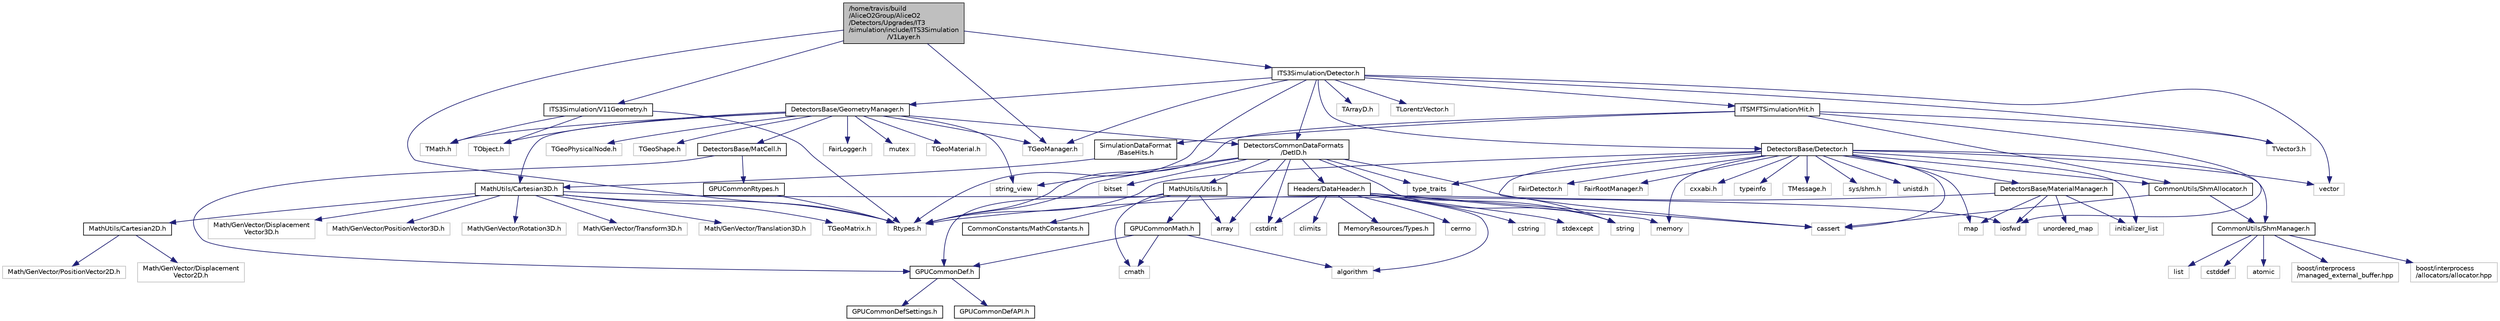 digraph "/home/travis/build/AliceO2Group/AliceO2/Detectors/Upgrades/IT3/simulation/include/ITS3Simulation/V1Layer.h"
{
 // INTERACTIVE_SVG=YES
  bgcolor="transparent";
  edge [fontname="Helvetica",fontsize="10",labelfontname="Helvetica",labelfontsize="10"];
  node [fontname="Helvetica",fontsize="10",shape=record];
  Node0 [label="/home/travis/build\l/AliceO2Group/AliceO2\l/Detectors/Upgrades/IT3\l/simulation/include/ITS3Simulation\l/V1Layer.h",height=0.2,width=0.4,color="black", fillcolor="grey75", style="filled", fontcolor="black"];
  Node0 -> Node1 [color="midnightblue",fontsize="10",style="solid",fontname="Helvetica"];
  Node1 [label="TGeoManager.h",height=0.2,width=0.4,color="grey75"];
  Node0 -> Node2 [color="midnightblue",fontsize="10",style="solid",fontname="Helvetica"];
  Node2 [label="Rtypes.h",height=0.2,width=0.4,color="grey75"];
  Node0 -> Node3 [color="midnightblue",fontsize="10",style="solid",fontname="Helvetica"];
  Node3 [label="ITS3Simulation/V11Geometry.h",height=0.2,width=0.4,color="black",URL="$d5/df4/Upgrades_2IT3_2simulation_2include_2ITS3Simulation_2V11Geometry_8h.html"];
  Node3 -> Node4 [color="midnightblue",fontsize="10",style="solid",fontname="Helvetica"];
  Node4 [label="TMath.h",height=0.2,width=0.4,color="grey75"];
  Node3 -> Node5 [color="midnightblue",fontsize="10",style="solid",fontname="Helvetica"];
  Node5 [label="TObject.h",height=0.2,width=0.4,color="grey75"];
  Node3 -> Node2 [color="midnightblue",fontsize="10",style="solid",fontname="Helvetica"];
  Node0 -> Node6 [color="midnightblue",fontsize="10",style="solid",fontname="Helvetica"];
  Node6 [label="ITS3Simulation/Detector.h",height=0.2,width=0.4,color="black",URL="$d0/da0/Upgrades_2IT3_2simulation_2include_2ITS3Simulation_2Detector_8h.html"];
  Node6 -> Node7 [color="midnightblue",fontsize="10",style="solid",fontname="Helvetica"];
  Node7 [label="vector",height=0.2,width=0.4,color="grey75"];
  Node6 -> Node8 [color="midnightblue",fontsize="10",style="solid",fontname="Helvetica"];
  Node8 [label="DetectorsBase/GeometryManager.h",height=0.2,width=0.4,color="black",URL="$db/dcc/Detectors_2Base_2include_2DetectorsBase_2GeometryManager_8h.html"];
  Node8 -> Node1 [color="midnightblue",fontsize="10",style="solid",fontname="Helvetica"];
  Node8 -> Node9 [color="midnightblue",fontsize="10",style="solid",fontname="Helvetica"];
  Node9 [label="TGeoMaterial.h",height=0.2,width=0.4,color="grey75"];
  Node8 -> Node10 [color="midnightblue",fontsize="10",style="solid",fontname="Helvetica"];
  Node10 [label="TGeoPhysicalNode.h",height=0.2,width=0.4,color="grey75"];
  Node8 -> Node11 [color="midnightblue",fontsize="10",style="solid",fontname="Helvetica"];
  Node11 [label="TGeoShape.h",height=0.2,width=0.4,color="grey75"];
  Node8 -> Node4 [color="midnightblue",fontsize="10",style="solid",fontname="Helvetica"];
  Node8 -> Node5 [color="midnightblue",fontsize="10",style="solid",fontname="Helvetica"];
  Node8 -> Node12 [color="midnightblue",fontsize="10",style="solid",fontname="Helvetica"];
  Node12 [label="string_view",height=0.2,width=0.4,color="grey75"];
  Node8 -> Node13 [color="midnightblue",fontsize="10",style="solid",fontname="Helvetica"];
  Node13 [label="DetectorsCommonDataFormats\l/DetID.h",height=0.2,width=0.4,color="black",URL="$d6/d31/DetID_8h.html"];
  Node13 -> Node2 [color="midnightblue",fontsize="10",style="solid",fontname="Helvetica"];
  Node13 -> Node14 [color="midnightblue",fontsize="10",style="solid",fontname="Helvetica"];
  Node14 [label="array",height=0.2,width=0.4,color="grey75"];
  Node13 -> Node15 [color="midnightblue",fontsize="10",style="solid",fontname="Helvetica"];
  Node15 [label="bitset",height=0.2,width=0.4,color="grey75"];
  Node13 -> Node16 [color="midnightblue",fontsize="10",style="solid",fontname="Helvetica"];
  Node16 [label="cassert",height=0.2,width=0.4,color="grey75"];
  Node13 -> Node17 [color="midnightblue",fontsize="10",style="solid",fontname="Helvetica"];
  Node17 [label="cstdint",height=0.2,width=0.4,color="grey75"];
  Node13 -> Node12 [color="midnightblue",fontsize="10",style="solid",fontname="Helvetica"];
  Node13 -> Node18 [color="midnightblue",fontsize="10",style="solid",fontname="Helvetica"];
  Node18 [label="string",height=0.2,width=0.4,color="grey75"];
  Node13 -> Node19 [color="midnightblue",fontsize="10",style="solid",fontname="Helvetica"];
  Node19 [label="type_traits",height=0.2,width=0.4,color="grey75"];
  Node13 -> Node20 [color="midnightblue",fontsize="10",style="solid",fontname="Helvetica"];
  Node20 [label="MathUtils/Utils.h",height=0.2,width=0.4,color="black",URL="$d9/d52/Common_2MathUtils_2include_2MathUtils_2Utils_8h.html"];
  Node20 -> Node14 [color="midnightblue",fontsize="10",style="solid",fontname="Helvetica"];
  Node20 -> Node21 [color="midnightblue",fontsize="10",style="solid",fontname="Helvetica"];
  Node21 [label="cmath",height=0.2,width=0.4,color="grey75"];
  Node20 -> Node22 [color="midnightblue",fontsize="10",style="solid",fontname="Helvetica"];
  Node22 [label="GPUCommonDef.h",height=0.2,width=0.4,color="black",URL="$df/d21/GPUCommonDef_8h.html"];
  Node22 -> Node23 [color="midnightblue",fontsize="10",style="solid",fontname="Helvetica"];
  Node23 [label="GPUCommonDefSettings.h",height=0.2,width=0.4,color="black",URL="$d5/d93/GPUCommonDefSettings_8h.html"];
  Node22 -> Node24 [color="midnightblue",fontsize="10",style="solid",fontname="Helvetica"];
  Node24 [label="GPUCommonDefAPI.h",height=0.2,width=0.4,color="black",URL="$da/d5a/GPUCommonDefAPI_8h.html"];
  Node20 -> Node25 [color="midnightblue",fontsize="10",style="solid",fontname="Helvetica"];
  Node25 [label="GPUCommonMath.h",height=0.2,width=0.4,color="black",URL="$d6/da2/GPUCommonMath_8h.html"];
  Node25 -> Node22 [color="midnightblue",fontsize="10",style="solid",fontname="Helvetica"];
  Node25 -> Node21 [color="midnightblue",fontsize="10",style="solid",fontname="Helvetica"];
  Node25 -> Node26 [color="midnightblue",fontsize="10",style="solid",fontname="Helvetica"];
  Node26 [label="algorithm",height=0.2,width=0.4,color="grey75"];
  Node20 -> Node27 [color="midnightblue",fontsize="10",style="solid",fontname="Helvetica"];
  Node27 [label="CommonConstants/MathConstants.h",height=0.2,width=0.4,color="black",URL="$d6/d84/MathConstants_8h.html",tooltip="useful math constants "];
  Node13 -> Node28 [color="midnightblue",fontsize="10",style="solid",fontname="Helvetica"];
  Node28 [label="Headers/DataHeader.h",height=0.2,width=0.4,color="black",URL="$dc/dcd/DataHeader_8h.html"];
  Node28 -> Node17 [color="midnightblue",fontsize="10",style="solid",fontname="Helvetica"];
  Node28 -> Node29 [color="midnightblue",fontsize="10",style="solid",fontname="Helvetica"];
  Node29 [label="memory",height=0.2,width=0.4,color="grey75"];
  Node28 -> Node16 [color="midnightblue",fontsize="10",style="solid",fontname="Helvetica"];
  Node28 -> Node30 [color="midnightblue",fontsize="10",style="solid",fontname="Helvetica"];
  Node30 [label="cstring",height=0.2,width=0.4,color="grey75"];
  Node28 -> Node26 [color="midnightblue",fontsize="10",style="solid",fontname="Helvetica"];
  Node28 -> Node31 [color="midnightblue",fontsize="10",style="solid",fontname="Helvetica"];
  Node31 [label="stdexcept",height=0.2,width=0.4,color="grey75"];
  Node28 -> Node18 [color="midnightblue",fontsize="10",style="solid",fontname="Helvetica"];
  Node28 -> Node32 [color="midnightblue",fontsize="10",style="solid",fontname="Helvetica"];
  Node32 [label="climits",height=0.2,width=0.4,color="grey75"];
  Node28 -> Node33 [color="midnightblue",fontsize="10",style="solid",fontname="Helvetica"];
  Node33 [label="MemoryResources/Types.h",height=0.2,width=0.4,color="black",URL="$d7/df8/Types_8h.html"];
  Node28 -> Node34 [color="midnightblue",fontsize="10",style="solid",fontname="Helvetica"];
  Node34 [label="cerrno",height=0.2,width=0.4,color="grey75"];
  Node8 -> Node35 [color="midnightblue",fontsize="10",style="solid",fontname="Helvetica"];
  Node35 [label="FairLogger.h",height=0.2,width=0.4,color="grey75"];
  Node8 -> Node36 [color="midnightblue",fontsize="10",style="solid",fontname="Helvetica"];
  Node36 [label="MathUtils/Cartesian3D.h",height=0.2,width=0.4,color="black",URL="$dd/d76/Cartesian3D_8h.html"];
  Node36 -> Node37 [color="midnightblue",fontsize="10",style="solid",fontname="Helvetica"];
  Node37 [label="Math/GenVector/Displacement\lVector3D.h",height=0.2,width=0.4,color="grey75"];
  Node36 -> Node38 [color="midnightblue",fontsize="10",style="solid",fontname="Helvetica"];
  Node38 [label="Math/GenVector/PositionVector3D.h",height=0.2,width=0.4,color="grey75"];
  Node36 -> Node39 [color="midnightblue",fontsize="10",style="solid",fontname="Helvetica"];
  Node39 [label="Math/GenVector/Rotation3D.h",height=0.2,width=0.4,color="grey75"];
  Node36 -> Node40 [color="midnightblue",fontsize="10",style="solid",fontname="Helvetica"];
  Node40 [label="Math/GenVector/Transform3D.h",height=0.2,width=0.4,color="grey75"];
  Node36 -> Node41 [color="midnightblue",fontsize="10",style="solid",fontname="Helvetica"];
  Node41 [label="Math/GenVector/Translation3D.h",height=0.2,width=0.4,color="grey75"];
  Node36 -> Node2 [color="midnightblue",fontsize="10",style="solid",fontname="Helvetica"];
  Node36 -> Node42 [color="midnightblue",fontsize="10",style="solid",fontname="Helvetica"];
  Node42 [label="TGeoMatrix.h",height=0.2,width=0.4,color="grey75"];
  Node36 -> Node43 [color="midnightblue",fontsize="10",style="solid",fontname="Helvetica"];
  Node43 [label="iosfwd",height=0.2,width=0.4,color="grey75"];
  Node36 -> Node44 [color="midnightblue",fontsize="10",style="solid",fontname="Helvetica"];
  Node44 [label="MathUtils/Cartesian2D.h",height=0.2,width=0.4,color="black",URL="$d2/dd0/Cartesian2D_8h.html"];
  Node44 -> Node45 [color="midnightblue",fontsize="10",style="solid",fontname="Helvetica"];
  Node45 [label="Math/GenVector/Displacement\lVector2D.h",height=0.2,width=0.4,color="grey75"];
  Node44 -> Node46 [color="midnightblue",fontsize="10",style="solid",fontname="Helvetica"];
  Node46 [label="Math/GenVector/PositionVector2D.h",height=0.2,width=0.4,color="grey75"];
  Node8 -> Node47 [color="midnightblue",fontsize="10",style="solid",fontname="Helvetica"];
  Node47 [label="DetectorsBase/MatCell.h",height=0.2,width=0.4,color="black",URL="$db/dba/MatCell_8h.html",tooltip="Declarations for material properties of the cell (voxel) "];
  Node47 -> Node22 [color="midnightblue",fontsize="10",style="solid",fontname="Helvetica"];
  Node47 -> Node48 [color="midnightblue",fontsize="10",style="solid",fontname="Helvetica"];
  Node48 [label="GPUCommonRtypes.h",height=0.2,width=0.4,color="black",URL="$d2/d45/GPUCommonRtypes_8h.html"];
  Node48 -> Node2 [color="midnightblue",fontsize="10",style="solid",fontname="Helvetica"];
  Node8 -> Node49 [color="midnightblue",fontsize="10",style="solid",fontname="Helvetica"];
  Node49 [label="mutex",height=0.2,width=0.4,color="grey75"];
  Node6 -> Node50 [color="midnightblue",fontsize="10",style="solid",fontname="Helvetica"];
  Node50 [label="DetectorsBase/Detector.h",height=0.2,width=0.4,color="black",URL="$d1/d3a/Base_2include_2DetectorsBase_2Detector_8h.html"];
  Node50 -> Node51 [color="midnightblue",fontsize="10",style="solid",fontname="Helvetica"];
  Node51 [label="map",height=0.2,width=0.4,color="grey75"];
  Node50 -> Node7 [color="midnightblue",fontsize="10",style="solid",fontname="Helvetica"];
  Node50 -> Node52 [color="midnightblue",fontsize="10",style="solid",fontname="Helvetica"];
  Node52 [label="initializer_list",height=0.2,width=0.4,color="grey75"];
  Node50 -> Node29 [color="midnightblue",fontsize="10",style="solid",fontname="Helvetica"];
  Node50 -> Node53 [color="midnightblue",fontsize="10",style="solid",fontname="Helvetica"];
  Node53 [label="FairDetector.h",height=0.2,width=0.4,color="grey75"];
  Node50 -> Node54 [color="midnightblue",fontsize="10",style="solid",fontname="Helvetica"];
  Node54 [label="FairRootManager.h",height=0.2,width=0.4,color="grey75"];
  Node50 -> Node55 [color="midnightblue",fontsize="10",style="solid",fontname="Helvetica"];
  Node55 [label="DetectorsBase/MaterialManager.h",height=0.2,width=0.4,color="black",URL="$d0/d9a/MaterialManager_8h.html"];
  Node55 -> Node2 [color="midnightblue",fontsize="10",style="solid",fontname="Helvetica"];
  Node55 -> Node51 [color="midnightblue",fontsize="10",style="solid",fontname="Helvetica"];
  Node55 -> Node56 [color="midnightblue",fontsize="10",style="solid",fontname="Helvetica"];
  Node56 [label="unordered_map",height=0.2,width=0.4,color="grey75"];
  Node55 -> Node52 [color="midnightblue",fontsize="10",style="solid",fontname="Helvetica"];
  Node55 -> Node43 [color="midnightblue",fontsize="10",style="solid",fontname="Helvetica"];
  Node50 -> Node2 [color="midnightblue",fontsize="10",style="solid",fontname="Helvetica"];
  Node50 -> Node57 [color="midnightblue",fontsize="10",style="solid",fontname="Helvetica"];
  Node57 [label="cxxabi.h",height=0.2,width=0.4,color="grey75"];
  Node50 -> Node58 [color="midnightblue",fontsize="10",style="solid",fontname="Helvetica"];
  Node58 [label="typeinfo",height=0.2,width=0.4,color="grey75"];
  Node50 -> Node19 [color="midnightblue",fontsize="10",style="solid",fontname="Helvetica"];
  Node50 -> Node18 [color="midnightblue",fontsize="10",style="solid",fontname="Helvetica"];
  Node50 -> Node59 [color="midnightblue",fontsize="10",style="solid",fontname="Helvetica"];
  Node59 [label="TMessage.h",height=0.2,width=0.4,color="grey75"];
  Node50 -> Node60 [color="midnightblue",fontsize="10",style="solid",fontname="Helvetica"];
  Node60 [label="CommonUtils/ShmManager.h",height=0.2,width=0.4,color="black",URL="$de/d61/ShmManager_8h.html"];
  Node60 -> Node61 [color="midnightblue",fontsize="10",style="solid",fontname="Helvetica"];
  Node61 [label="list",height=0.2,width=0.4,color="grey75"];
  Node60 -> Node62 [color="midnightblue",fontsize="10",style="solid",fontname="Helvetica"];
  Node62 [label="cstddef",height=0.2,width=0.4,color="grey75"];
  Node60 -> Node63 [color="midnightblue",fontsize="10",style="solid",fontname="Helvetica"];
  Node63 [label="atomic",height=0.2,width=0.4,color="grey75"];
  Node60 -> Node64 [color="midnightblue",fontsize="10",style="solid",fontname="Helvetica"];
  Node64 [label="boost/interprocess\l/managed_external_buffer.hpp",height=0.2,width=0.4,color="grey75"];
  Node60 -> Node65 [color="midnightblue",fontsize="10",style="solid",fontname="Helvetica"];
  Node65 [label="boost/interprocess\l/allocators/allocator.hpp",height=0.2,width=0.4,color="grey75"];
  Node50 -> Node66 [color="midnightblue",fontsize="10",style="solid",fontname="Helvetica"];
  Node66 [label="CommonUtils/ShmAllocator.h",height=0.2,width=0.4,color="black",URL="$d0/d91/ShmAllocator_8h.html"];
  Node66 -> Node60 [color="midnightblue",fontsize="10",style="solid",fontname="Helvetica"];
  Node66 -> Node16 [color="midnightblue",fontsize="10",style="solid",fontname="Helvetica"];
  Node50 -> Node67 [color="midnightblue",fontsize="10",style="solid",fontname="Helvetica"];
  Node67 [label="sys/shm.h",height=0.2,width=0.4,color="grey75"];
  Node50 -> Node68 [color="midnightblue",fontsize="10",style="solid",fontname="Helvetica"];
  Node68 [label="unistd.h",height=0.2,width=0.4,color="grey75"];
  Node50 -> Node16 [color="midnightblue",fontsize="10",style="solid",fontname="Helvetica"];
  Node6 -> Node13 [color="midnightblue",fontsize="10",style="solid",fontname="Helvetica"];
  Node6 -> Node69 [color="midnightblue",fontsize="10",style="solid",fontname="Helvetica"];
  Node69 [label="ITSMFTSimulation/Hit.h",height=0.2,width=0.4,color="black",URL="$d9/d4e/Detectors_2ITSMFT_2common_2simulation_2include_2ITSMFTSimulation_2Hit_8h.html"];
  Node69 -> Node70 [color="midnightblue",fontsize="10",style="solid",fontname="Helvetica"];
  Node70 [label="SimulationDataFormat\l/BaseHits.h",height=0.2,width=0.4,color="black",URL="$d4/d25/BaseHits_8h.html"];
  Node70 -> Node36 [color="midnightblue",fontsize="10",style="solid",fontname="Helvetica"];
  Node69 -> Node2 [color="midnightblue",fontsize="10",style="solid",fontname="Helvetica"];
  Node69 -> Node71 [color="midnightblue",fontsize="10",style="solid",fontname="Helvetica"];
  Node71 [label="TVector3.h",height=0.2,width=0.4,color="grey75"];
  Node69 -> Node43 [color="midnightblue",fontsize="10",style="solid",fontname="Helvetica"];
  Node69 -> Node66 [color="midnightblue",fontsize="10",style="solid",fontname="Helvetica"];
  Node6 -> Node2 [color="midnightblue",fontsize="10",style="solid",fontname="Helvetica"];
  Node6 -> Node72 [color="midnightblue",fontsize="10",style="solid",fontname="Helvetica"];
  Node72 [label="TArrayD.h",height=0.2,width=0.4,color="grey75"];
  Node6 -> Node1 [color="midnightblue",fontsize="10",style="solid",fontname="Helvetica"];
  Node6 -> Node73 [color="midnightblue",fontsize="10",style="solid",fontname="Helvetica"];
  Node73 [label="TLorentzVector.h",height=0.2,width=0.4,color="grey75"];
  Node6 -> Node71 [color="midnightblue",fontsize="10",style="solid",fontname="Helvetica"];
}
